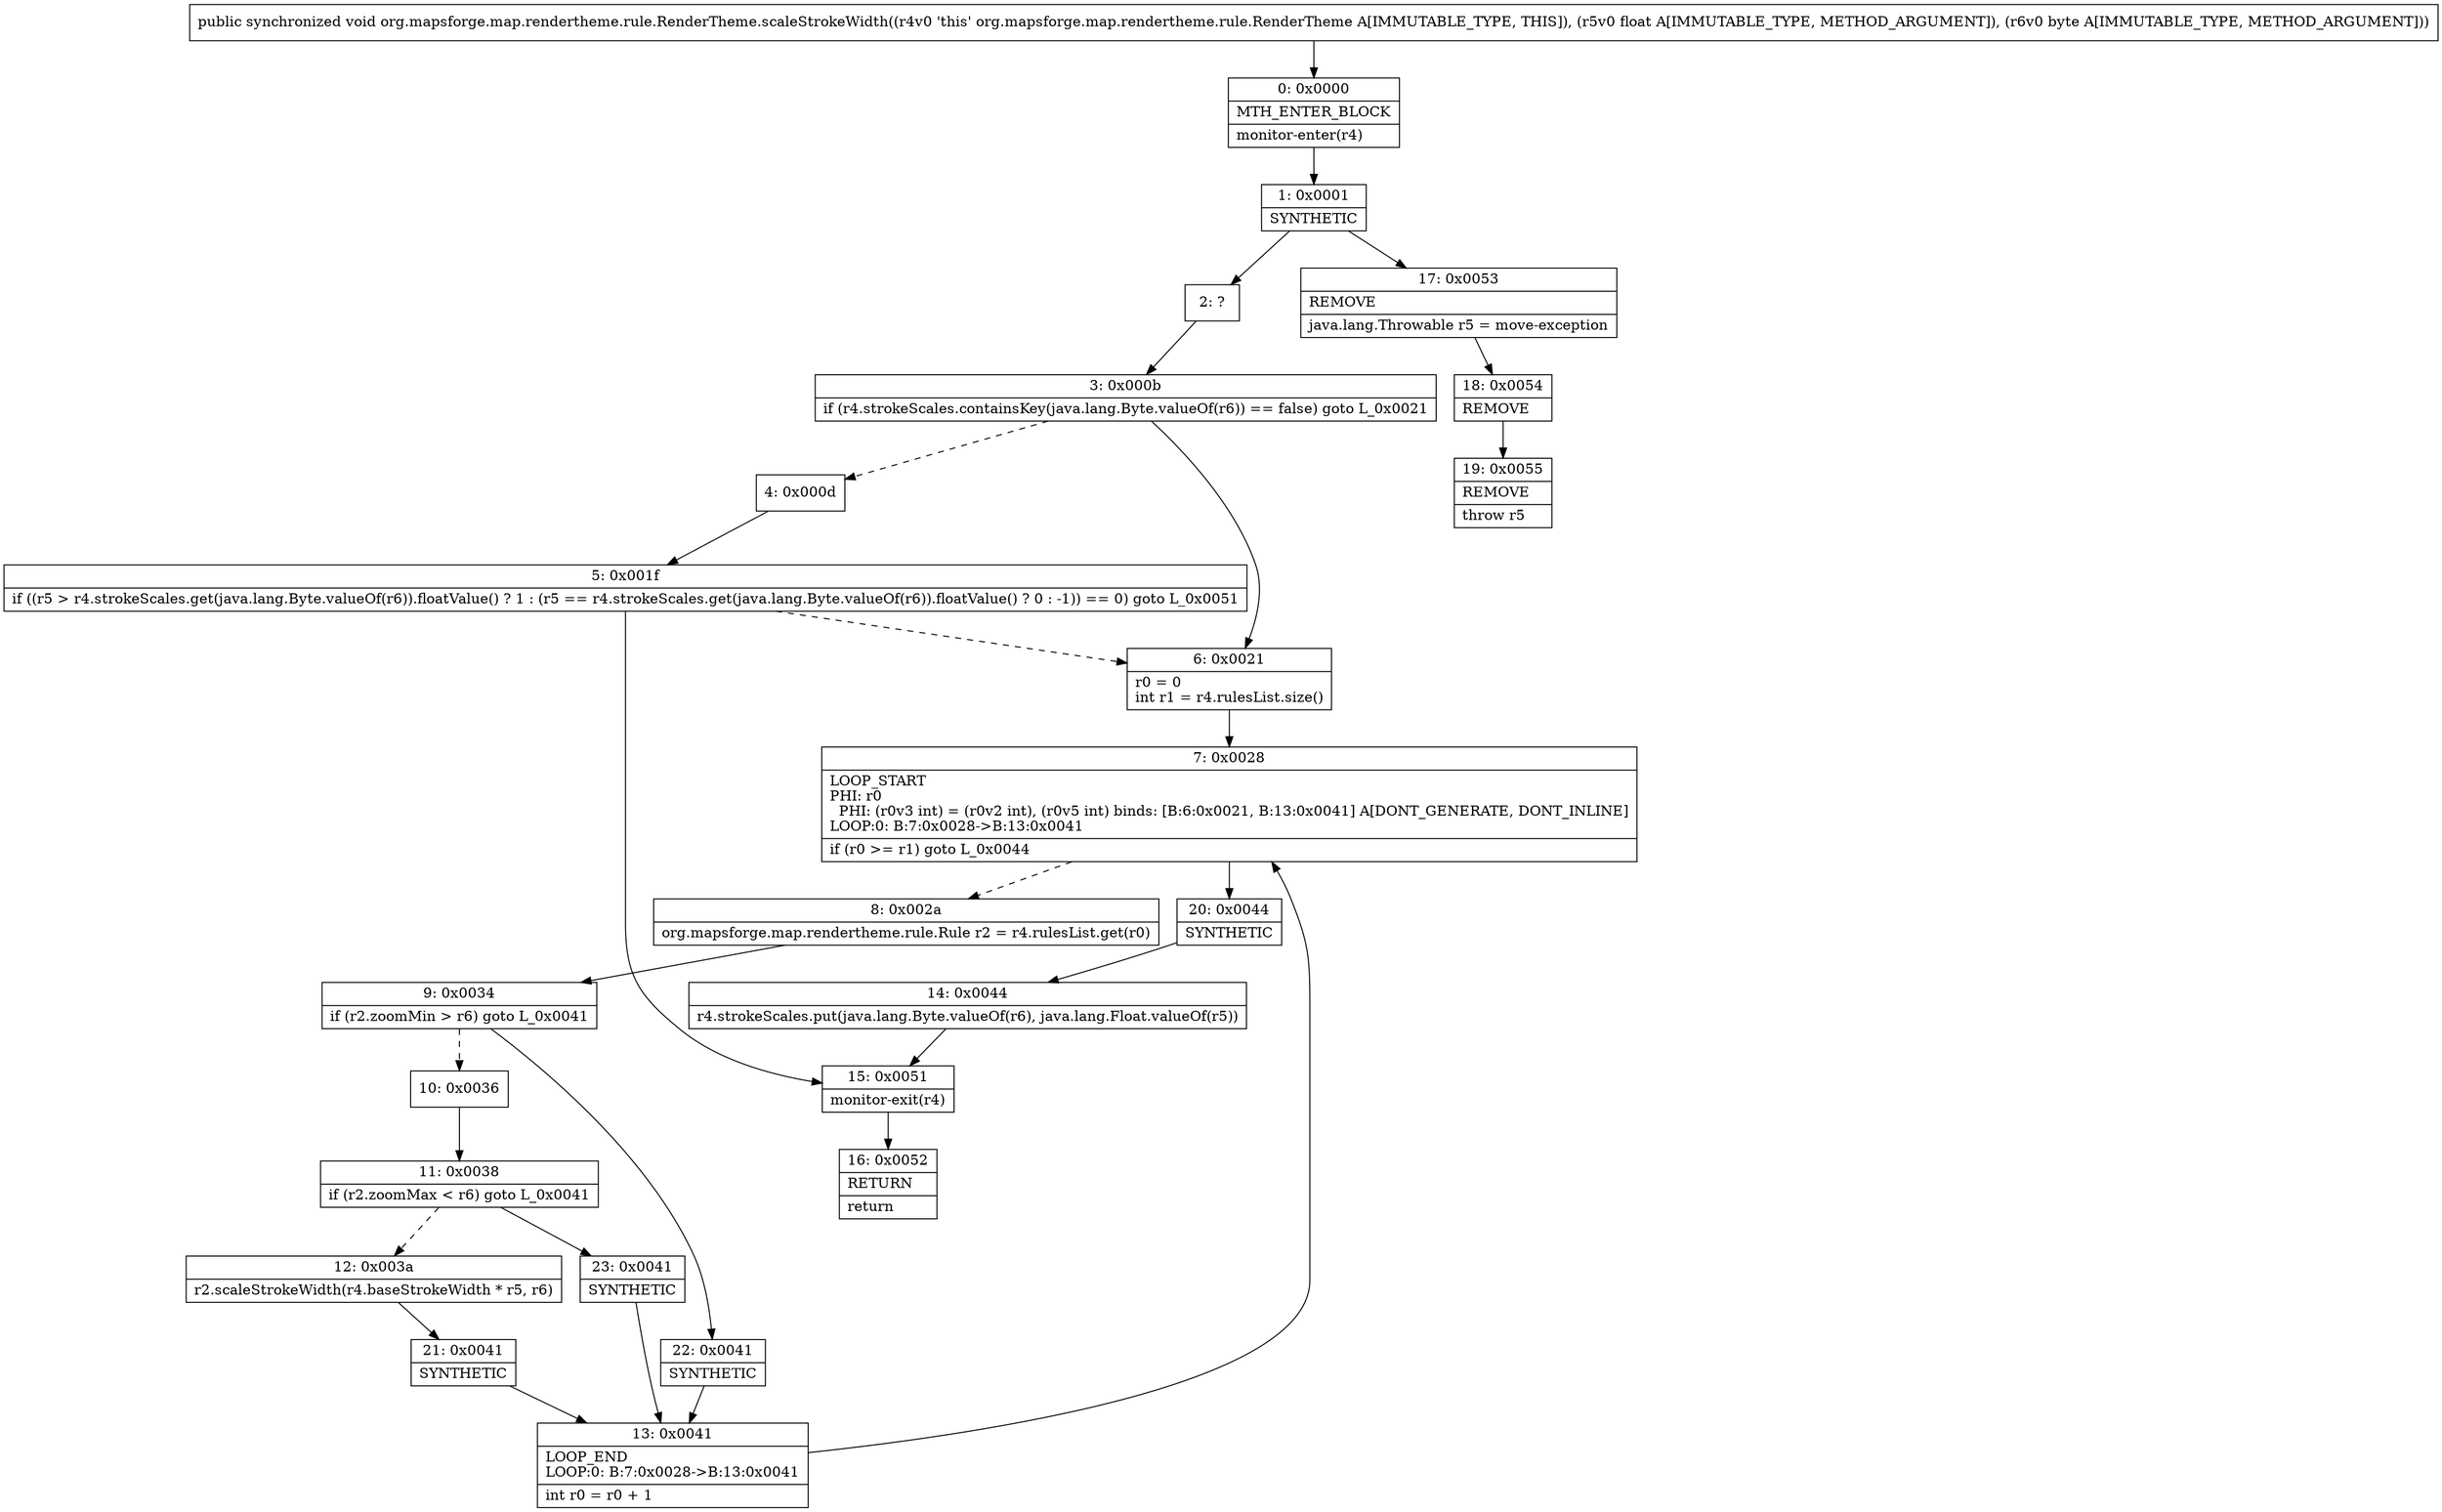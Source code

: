 digraph "CFG fororg.mapsforge.map.rendertheme.rule.RenderTheme.scaleStrokeWidth(FB)V" {
Node_0 [shape=record,label="{0\:\ 0x0000|MTH_ENTER_BLOCK\l|monitor\-enter(r4)\l}"];
Node_1 [shape=record,label="{1\:\ 0x0001|SYNTHETIC\l}"];
Node_2 [shape=record,label="{2\:\ ?}"];
Node_3 [shape=record,label="{3\:\ 0x000b|if (r4.strokeScales.containsKey(java.lang.Byte.valueOf(r6)) == false) goto L_0x0021\l}"];
Node_4 [shape=record,label="{4\:\ 0x000d}"];
Node_5 [shape=record,label="{5\:\ 0x001f|if ((r5 \> r4.strokeScales.get(java.lang.Byte.valueOf(r6)).floatValue() ? 1 : (r5 == r4.strokeScales.get(java.lang.Byte.valueOf(r6)).floatValue() ? 0 : \-1)) == 0) goto L_0x0051\l}"];
Node_6 [shape=record,label="{6\:\ 0x0021|r0 = 0\lint r1 = r4.rulesList.size()\l}"];
Node_7 [shape=record,label="{7\:\ 0x0028|LOOP_START\lPHI: r0 \l  PHI: (r0v3 int) = (r0v2 int), (r0v5 int) binds: [B:6:0x0021, B:13:0x0041] A[DONT_GENERATE, DONT_INLINE]\lLOOP:0: B:7:0x0028\-\>B:13:0x0041\l|if (r0 \>= r1) goto L_0x0044\l}"];
Node_8 [shape=record,label="{8\:\ 0x002a|org.mapsforge.map.rendertheme.rule.Rule r2 = r4.rulesList.get(r0)\l}"];
Node_9 [shape=record,label="{9\:\ 0x0034|if (r2.zoomMin \> r6) goto L_0x0041\l}"];
Node_10 [shape=record,label="{10\:\ 0x0036}"];
Node_11 [shape=record,label="{11\:\ 0x0038|if (r2.zoomMax \< r6) goto L_0x0041\l}"];
Node_12 [shape=record,label="{12\:\ 0x003a|r2.scaleStrokeWidth(r4.baseStrokeWidth * r5, r6)\l}"];
Node_13 [shape=record,label="{13\:\ 0x0041|LOOP_END\lLOOP:0: B:7:0x0028\-\>B:13:0x0041\l|int r0 = r0 + 1\l}"];
Node_14 [shape=record,label="{14\:\ 0x0044|r4.strokeScales.put(java.lang.Byte.valueOf(r6), java.lang.Float.valueOf(r5))\l}"];
Node_15 [shape=record,label="{15\:\ 0x0051|monitor\-exit(r4)\l}"];
Node_16 [shape=record,label="{16\:\ 0x0052|RETURN\l|return\l}"];
Node_17 [shape=record,label="{17\:\ 0x0053|REMOVE\l|java.lang.Throwable r5 = move\-exception\l}"];
Node_18 [shape=record,label="{18\:\ 0x0054|REMOVE\l}"];
Node_19 [shape=record,label="{19\:\ 0x0055|REMOVE\l|throw r5\l}"];
Node_20 [shape=record,label="{20\:\ 0x0044|SYNTHETIC\l}"];
Node_21 [shape=record,label="{21\:\ 0x0041|SYNTHETIC\l}"];
Node_22 [shape=record,label="{22\:\ 0x0041|SYNTHETIC\l}"];
Node_23 [shape=record,label="{23\:\ 0x0041|SYNTHETIC\l}"];
MethodNode[shape=record,label="{public synchronized void org.mapsforge.map.rendertheme.rule.RenderTheme.scaleStrokeWidth((r4v0 'this' org.mapsforge.map.rendertheme.rule.RenderTheme A[IMMUTABLE_TYPE, THIS]), (r5v0 float A[IMMUTABLE_TYPE, METHOD_ARGUMENT]), (r6v0 byte A[IMMUTABLE_TYPE, METHOD_ARGUMENT])) }"];
MethodNode -> Node_0;
Node_0 -> Node_1;
Node_1 -> Node_2;
Node_1 -> Node_17;
Node_2 -> Node_3;
Node_3 -> Node_4[style=dashed];
Node_3 -> Node_6;
Node_4 -> Node_5;
Node_5 -> Node_6[style=dashed];
Node_5 -> Node_15;
Node_6 -> Node_7;
Node_7 -> Node_8[style=dashed];
Node_7 -> Node_20;
Node_8 -> Node_9;
Node_9 -> Node_10[style=dashed];
Node_9 -> Node_22;
Node_10 -> Node_11;
Node_11 -> Node_12[style=dashed];
Node_11 -> Node_23;
Node_12 -> Node_21;
Node_13 -> Node_7;
Node_14 -> Node_15;
Node_15 -> Node_16;
Node_17 -> Node_18;
Node_18 -> Node_19;
Node_20 -> Node_14;
Node_21 -> Node_13;
Node_22 -> Node_13;
Node_23 -> Node_13;
}

